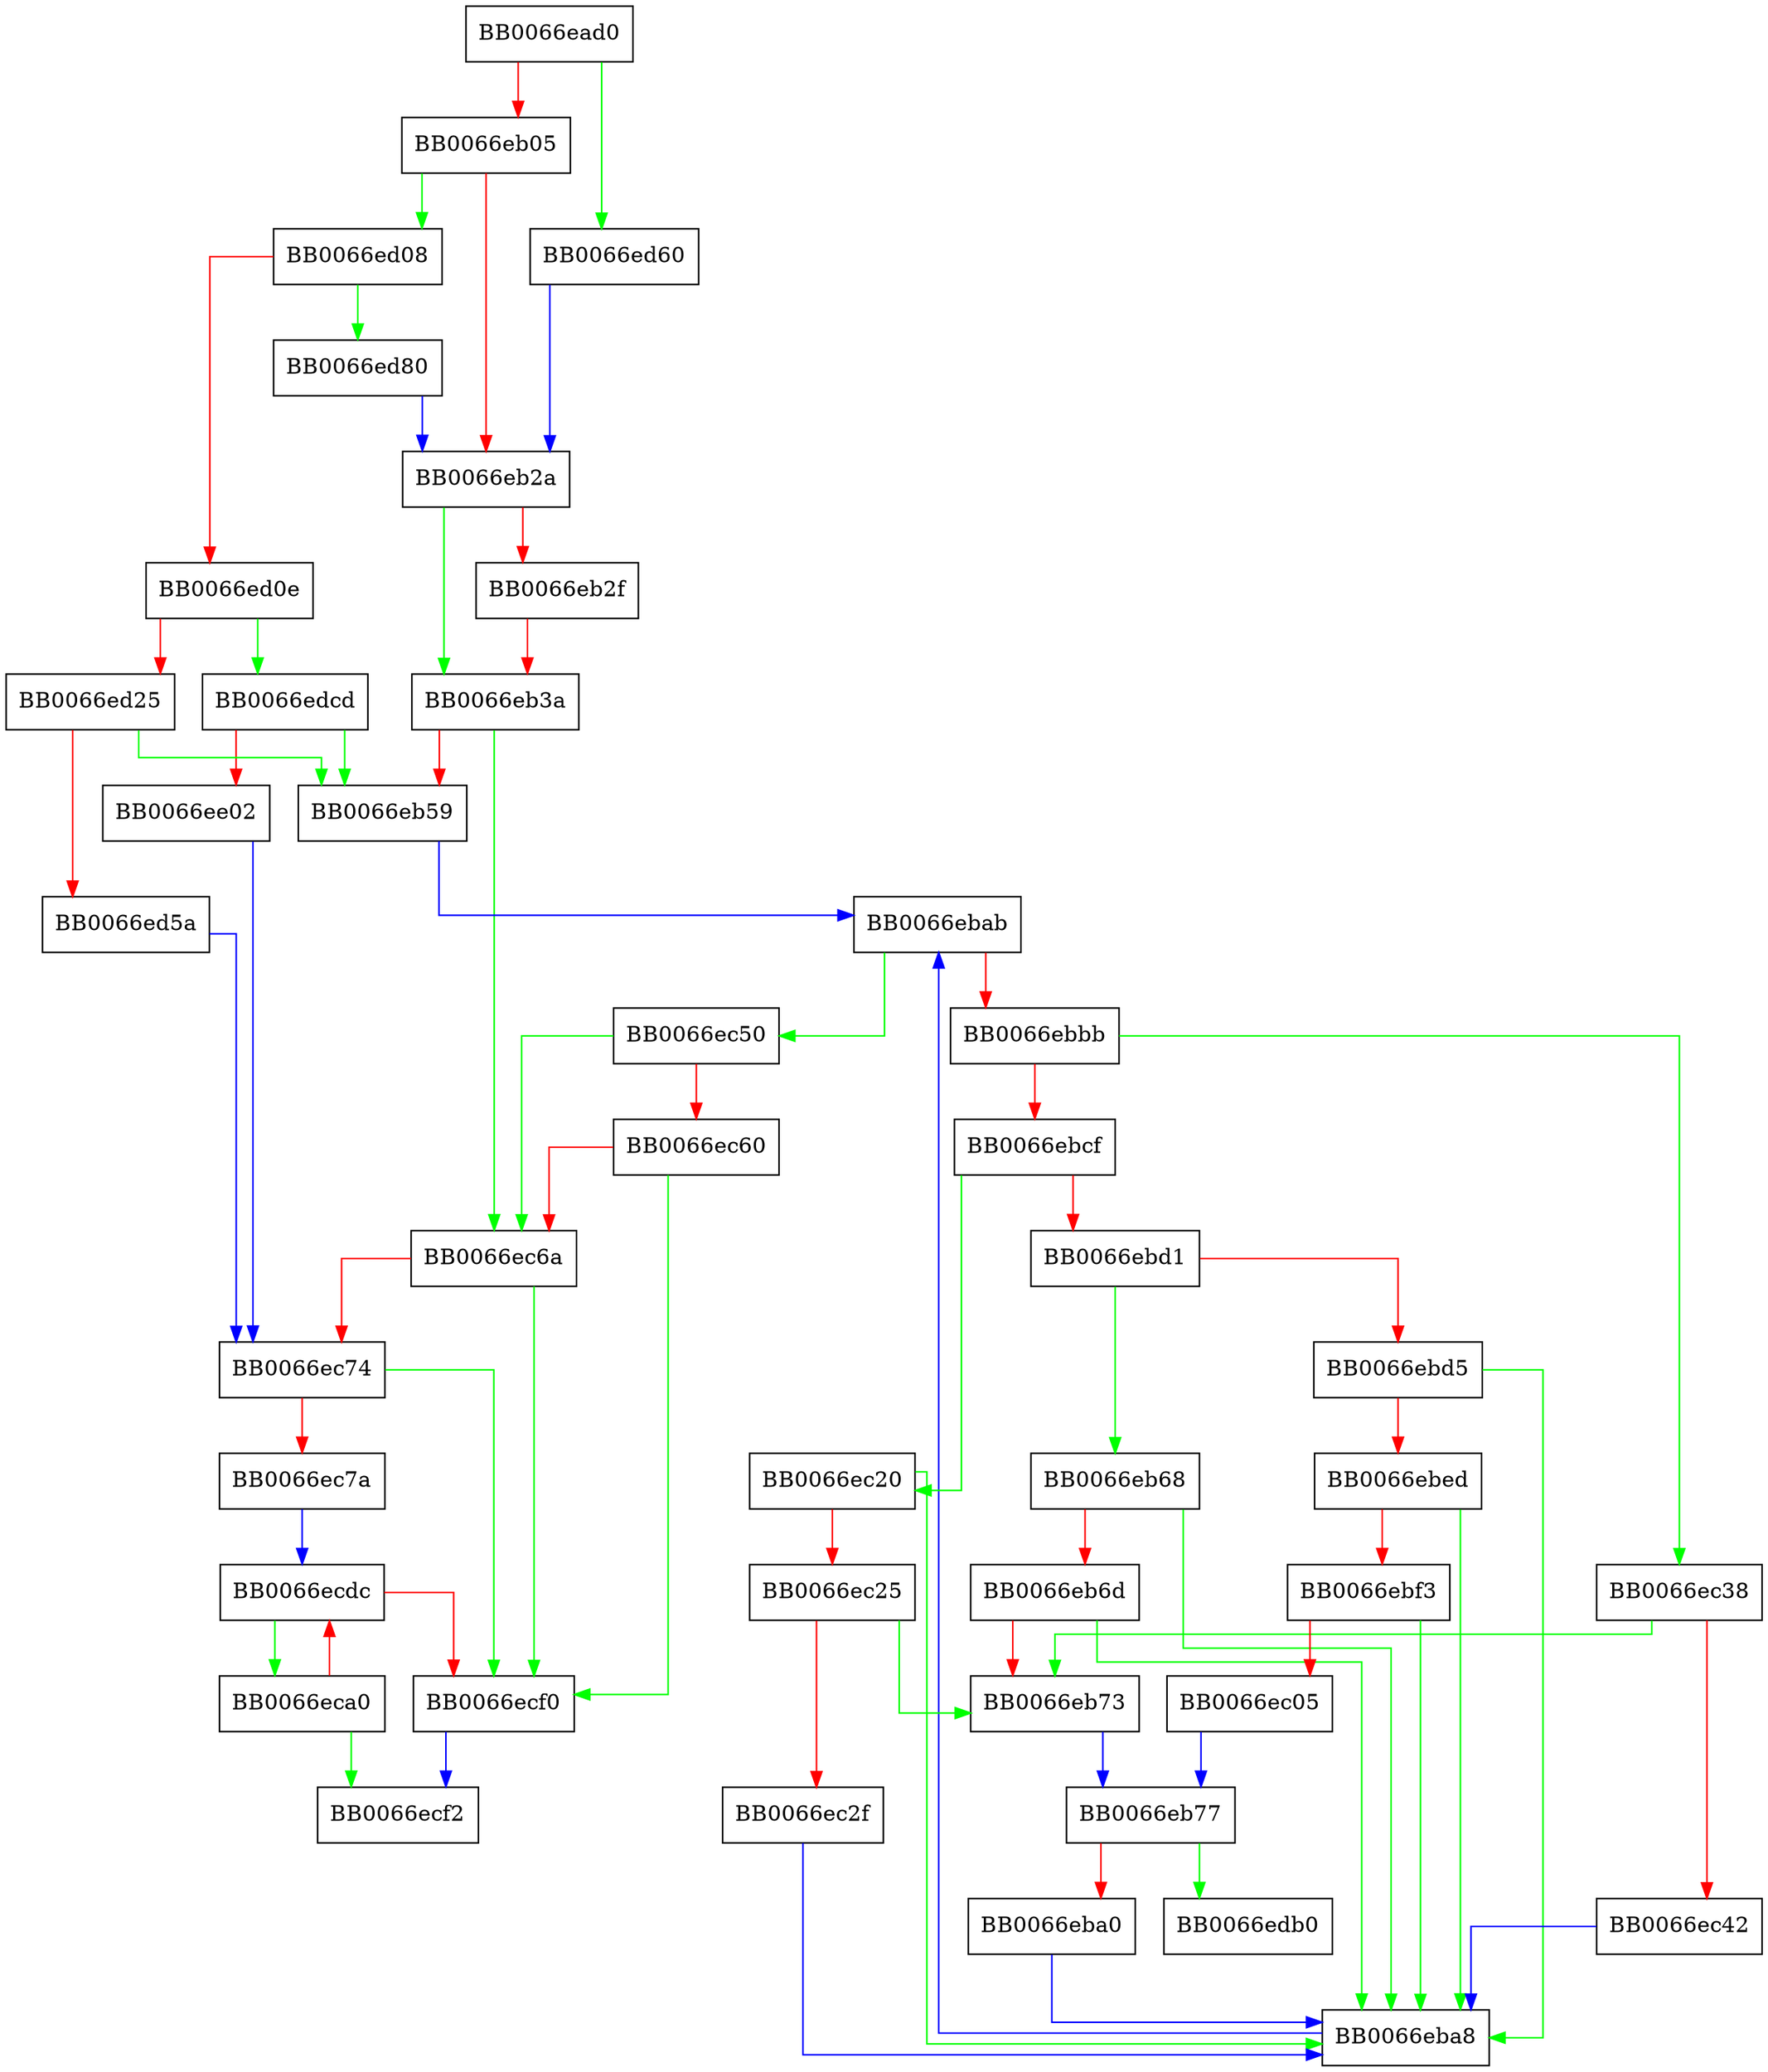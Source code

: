 digraph do_x509_check {
  node [shape="box"];
  graph [splines=ortho];
  BB0066ead0 -> BB0066ed60 [color="green"];
  BB0066ead0 -> BB0066eb05 [color="red"];
  BB0066eb05 -> BB0066ed08 [color="green"];
  BB0066eb05 -> BB0066eb2a [color="red"];
  BB0066eb2a -> BB0066eb3a [color="green"];
  BB0066eb2a -> BB0066eb2f [color="red"];
  BB0066eb2f -> BB0066eb3a [color="red"];
  BB0066eb3a -> BB0066ec6a [color="green"];
  BB0066eb3a -> BB0066eb59 [color="red"];
  BB0066eb59 -> BB0066ebab [color="blue"];
  BB0066eb68 -> BB0066eba8 [color="green"];
  BB0066eb68 -> BB0066eb6d [color="red"];
  BB0066eb6d -> BB0066eba8 [color="green"];
  BB0066eb6d -> BB0066eb73 [color="red"];
  BB0066eb73 -> BB0066eb77 [color="blue"];
  BB0066eb77 -> BB0066edb0 [color="green"];
  BB0066eb77 -> BB0066eba0 [color="red"];
  BB0066eba0 -> BB0066eba8 [color="blue"];
  BB0066eba8 -> BB0066ebab [color="blue"];
  BB0066ebab -> BB0066ec50 [color="green"];
  BB0066ebab -> BB0066ebbb [color="red"];
  BB0066ebbb -> BB0066ec38 [color="green"];
  BB0066ebbb -> BB0066ebcf [color="red"];
  BB0066ebcf -> BB0066ec20 [color="green"];
  BB0066ebcf -> BB0066ebd1 [color="red"];
  BB0066ebd1 -> BB0066eb68 [color="green"];
  BB0066ebd1 -> BB0066ebd5 [color="red"];
  BB0066ebd5 -> BB0066eba8 [color="green"];
  BB0066ebd5 -> BB0066ebed [color="red"];
  BB0066ebed -> BB0066eba8 [color="green"];
  BB0066ebed -> BB0066ebf3 [color="red"];
  BB0066ebf3 -> BB0066eba8 [color="green"];
  BB0066ebf3 -> BB0066ec05 [color="red"];
  BB0066ec05 -> BB0066eb77 [color="blue"];
  BB0066ec20 -> BB0066eba8 [color="green"];
  BB0066ec20 -> BB0066ec25 [color="red"];
  BB0066ec25 -> BB0066eb73 [color="green"];
  BB0066ec25 -> BB0066ec2f [color="red"];
  BB0066ec2f -> BB0066eba8 [color="blue"];
  BB0066ec38 -> BB0066eb73 [color="green"];
  BB0066ec38 -> BB0066ec42 [color="red"];
  BB0066ec42 -> BB0066eba8 [color="blue"];
  BB0066ec50 -> BB0066ec6a [color="green"];
  BB0066ec50 -> BB0066ec60 [color="red"];
  BB0066ec60 -> BB0066ecf0 [color="green"];
  BB0066ec60 -> BB0066ec6a [color="red"];
  BB0066ec6a -> BB0066ecf0 [color="green"];
  BB0066ec6a -> BB0066ec74 [color="red"];
  BB0066ec74 -> BB0066ecf0 [color="green"];
  BB0066ec74 -> BB0066ec7a [color="red"];
  BB0066ec7a -> BB0066ecdc [color="blue"];
  BB0066eca0 -> BB0066ecf2 [color="green"];
  BB0066eca0 -> BB0066ecdc [color="red"];
  BB0066ecdc -> BB0066eca0 [color="green"];
  BB0066ecdc -> BB0066ecf0 [color="red"];
  BB0066ecf0 -> BB0066ecf2 [color="blue"];
  BB0066ed08 -> BB0066ed80 [color="green"];
  BB0066ed08 -> BB0066ed0e [color="red"];
  BB0066ed0e -> BB0066edcd [color="green"];
  BB0066ed0e -> BB0066ed25 [color="red"];
  BB0066ed25 -> BB0066eb59 [color="green"];
  BB0066ed25 -> BB0066ed5a [color="red"];
  BB0066ed5a -> BB0066ec74 [color="blue"];
  BB0066ed60 -> BB0066eb2a [color="blue"];
  BB0066ed80 -> BB0066eb2a [color="blue"];
  BB0066edcd -> BB0066eb59 [color="green"];
  BB0066edcd -> BB0066ee02 [color="red"];
  BB0066ee02 -> BB0066ec74 [color="blue"];
}